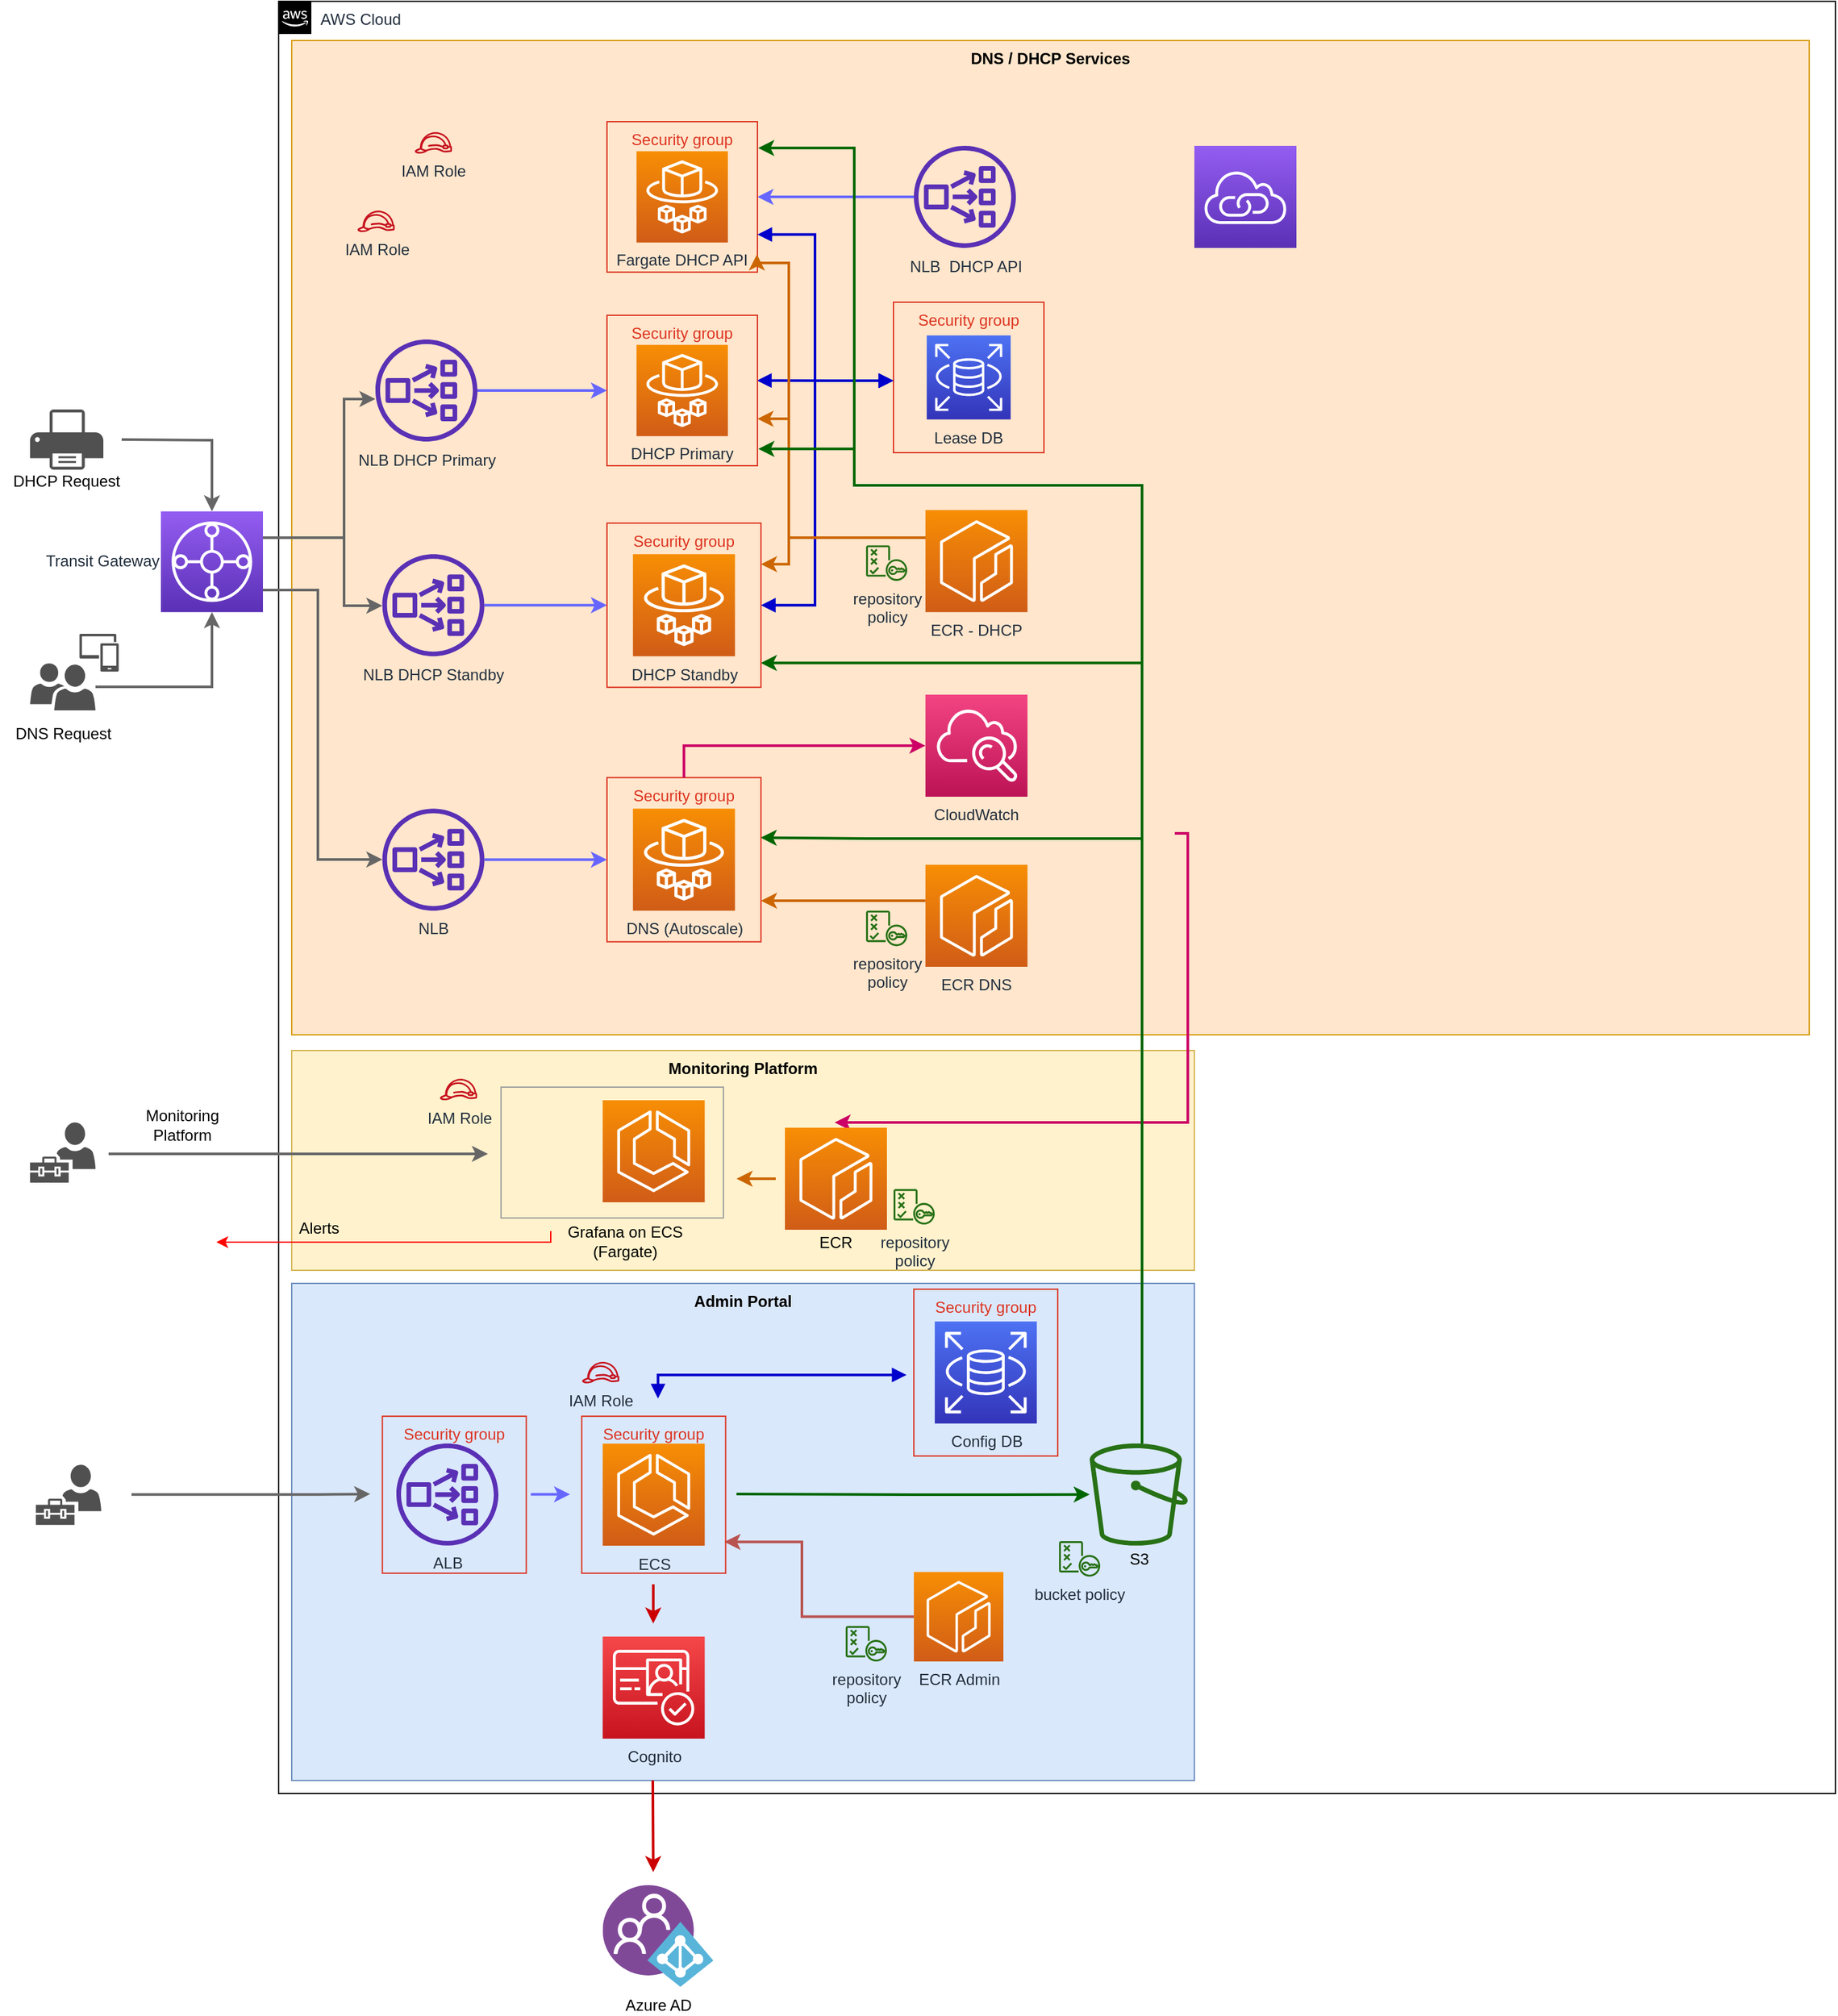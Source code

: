 <mxfile version="14.1.1" type="device"><diagram id="9MO6uvC0R2wSckzGNIwa" name="Page-1"><mxGraphModel dx="3014" dy="1606" grid="1" gridSize="10" guides="1" tooltips="1" connect="1" arrows="1" fold="1" page="0" pageScale="1" pageWidth="827" pageHeight="1169" math="0" shadow="0"><root><mxCell id="0"/><mxCell id="1" parent="0"/><mxCell id="NAixXiFrhquAeeg1MCdx-25" value="Security group" style="fillColor=none;strokeColor=#DD3522;verticalAlign=top;fontStyle=0;fontColor=#DD3522;" parent="1" vertex="1"><mxGeometry x="158.43" y="598.18" width="110" height="120" as="geometry"/></mxCell><mxCell id="9-9kvyiUO59uA4K4BosA-84" value="AWS Cloud" style="points=[[0,0],[0.25,0],[0.5,0],[0.75,0],[1,0],[1,0.25],[1,0.5],[1,0.75],[1,1],[0.75,1],[0.5,1],[0.25,1],[0,1],[0,0.75],[0,0.5],[0,0.25]];outlineConnect=0;gradientColor=none;html=1;whiteSpace=wrap;fontSize=12;fontStyle=0;shape=mxgraph.aws4.group;grIcon=mxgraph.aws4.group_aws_cloud_alt;strokeColor=#000000;fillColor=none;verticalAlign=top;align=left;spacingLeft=30;fontColor=#232F3E;dashed=0;" parent="1" vertex="1"><mxGeometry x="-320" y="-390" width="1190" height="1370" as="geometry"/></mxCell><mxCell id="9-9kvyiUO59uA4K4BosA-189" value="Admin Portal" style="fillColor=#dae8fc;strokeColor=#6c8ebf;dashed=0;verticalAlign=top;fontStyle=1;" parent="1" vertex="1"><mxGeometry x="-310" y="590" width="690" height="380" as="geometry"/></mxCell><mxCell id="9-9kvyiUO59uA4K4BosA-188" value="Monitoring Platform" style="fillColor=#fff2cc;strokeColor=#d6b656;dashed=0;verticalAlign=top;fontStyle=1;" parent="1" vertex="1"><mxGeometry x="-310" y="412" width="690" height="168" as="geometry"/></mxCell><mxCell id="9-9kvyiUO59uA4K4BosA-187" value="DNS / DHCP Services" style="fillColor=#ffe6cc;strokeColor=#d79b00;dashed=0;verticalAlign=top;fontStyle=1;" parent="1" vertex="1"><mxGeometry x="-310" y="-360" width="1160" height="760" as="geometry"/></mxCell><mxCell id="9-9kvyiUO59uA4K4BosA-138" style="edgeStyle=orthogonalEdgeStyle;rounded=0;orthogonalLoop=1;jettySize=auto;html=1;strokeColor=#666666;strokeWidth=2;" parent="1" source="AiLHbRzSf-J2AkT8xo80-5" target="NAixXiFrhquAeeg1MCdx-24" edge="1"><mxGeometry relative="1" as="geometry"><mxPoint x="-370" y="134" as="targetPoint"/></mxGeometry></mxCell><mxCell id="AiLHbRzSf-J2AkT8xo80-5" value="" style="pointerEvents=1;shadow=0;dashed=0;html=1;strokeColor=none;labelPosition=center;verticalLabelPosition=bottom;verticalAlign=top;align=center;fillColor=#505050;shape=mxgraph.mscae.intune.user_group" parent="1" vertex="1"><mxGeometry x="-510" y="116" width="50" height="36" as="geometry"/></mxCell><mxCell id="AiLHbRzSf-J2AkT8xo80-6" value="" style="pointerEvents=1;shadow=0;dashed=0;html=1;strokeColor=none;labelPosition=center;verticalLabelPosition=bottom;verticalAlign=top;align=center;fillColor=#505050;shape=mxgraph.mscae.intune.user_management" parent="1" vertex="1"><mxGeometry x="-505.59" y="728.57" width="50" height="46" as="geometry"/></mxCell><mxCell id="AiLHbRzSf-J2AkT8xo80-9" value="Grafana on ECS (Fargate)" style="text;html=1;strokeColor=none;fillColor=none;align=center;verticalAlign=middle;whiteSpace=wrap;rounded=0;" parent="1" vertex="1"><mxGeometry x="-110" y="549" width="110" height="18" as="geometry"/></mxCell><mxCell id="AiLHbRzSf-J2AkT8xo80-28" value="" style="pointerEvents=1;shadow=0;dashed=0;html=1;strokeColor=none;labelPosition=center;verticalLabelPosition=bottom;verticalAlign=top;align=center;fillColor=#505050;shape=mxgraph.mscae.intune.device_group" parent="1" vertex="1"><mxGeometry x="-472.25" y="93.5" width="30" height="28.88" as="geometry"/></mxCell><mxCell id="AiLHbRzSf-J2AkT8xo80-29" value="DNS Request" style="text;html=1;strokeColor=none;fillColor=none;align=center;verticalAlign=middle;whiteSpace=wrap;rounded=0;" parent="1" vertex="1"><mxGeometry x="-523.25" y="160" width="76.5" height="19" as="geometry"/></mxCell><mxCell id="AiLHbRzSf-J2AkT8xo80-38" value="S3" style="text;html=1;strokeColor=none;fillColor=none;align=center;verticalAlign=middle;whiteSpace=wrap;rounded=0;" parent="1" vertex="1"><mxGeometry x="317.5" y="790.57" width="40" height="20" as="geometry"/></mxCell><mxCell id="9-9kvyiUO59uA4K4BosA-87" style="edgeStyle=orthogonalEdgeStyle;rounded=0;orthogonalLoop=1;jettySize=auto;html=1;entryX=1;entryY=0.5;entryDx=0;entryDy=0;strokeColor=#FF0000;" parent="1" edge="1"><mxGeometry relative="1" as="geometry"><mxPoint x="-112" y="550" as="sourcePoint"/><mxPoint x="-367.59" y="558.5" as="targetPoint"/><Array as="points"><mxPoint x="-112" y="559"/></Array></mxGeometry></mxCell><mxCell id="Zwe5Y7tv6AMG9vgAHVcf-47" value="DHCP Request" style="text;html=1;strokeColor=none;fillColor=none;align=center;verticalAlign=middle;whiteSpace=wrap;rounded=0;" parent="1" vertex="1"><mxGeometry x="-532.12" y="-50" width="100.25" height="53.5" as="geometry"/></mxCell><mxCell id="Zwe5Y7tv6AMG9vgAHVcf-50" value="" style="pointerEvents=1;shadow=0;dashed=0;html=1;strokeColor=none;fillColor=#505050;labelPosition=center;verticalLabelPosition=bottom;verticalAlign=top;outlineConnect=0;align=center;shape=mxgraph.office.devices.printer;" parent="1" vertex="1"><mxGeometry x="-510" y="-78" width="56" height="46" as="geometry"/></mxCell><mxCell id="9-9kvyiUO59uA4K4BosA-1" style="edgeStyle=orthogonalEdgeStyle;rounded=0;orthogonalLoop=1;jettySize=auto;html=1;strokeColor=#666666;strokeWidth=2;" parent="1" target="NAixXiFrhquAeeg1MCdx-24" edge="1"><mxGeometry relative="1" as="geometry"><mxPoint x="-370" y="-55" as="targetPoint"/><mxPoint x="-440" y="-55" as="sourcePoint"/></mxGeometry></mxCell><mxCell id="9-9kvyiUO59uA4K4BosA-205" style="edgeStyle=orthogonalEdgeStyle;rounded=0;orthogonalLoop=1;jettySize=auto;html=1;strokeColor=#666666;strokeWidth=2;" parent="1" edge="1"><mxGeometry relative="1" as="geometry"><mxPoint x="-450" y="491" as="sourcePoint"/><mxPoint x="-160" y="491" as="targetPoint"/></mxGeometry></mxCell><mxCell id="9-9kvyiUO59uA4K4BosA-31" value="" style="pointerEvents=1;shadow=0;dashed=0;html=1;strokeColor=none;labelPosition=center;verticalLabelPosition=bottom;verticalAlign=top;align=center;fillColor=#505050;shape=mxgraph.mscae.intune.user_management" parent="1" vertex="1"><mxGeometry x="-510" y="467" width="50" height="46" as="geometry"/></mxCell><mxCell id="9-9kvyiUO59uA4K4BosA-35" value="Monitoring Platform" style="text;html=1;strokeColor=none;fillColor=none;align=center;verticalAlign=middle;whiteSpace=wrap;rounded=0;" parent="1" vertex="1"><mxGeometry x="-431.87" y="459" width="77" height="20" as="geometry"/></mxCell><mxCell id="9-9kvyiUO59uA4K4BosA-70" value="" style="shape=image;html=1;verticalAlign=top;verticalLabelPosition=bottom;labelBackgroundColor=#ffffff;imageAspect=0;aspect=fixed;image=https://cdn3.iconfinder.com/data/icons/social-network-30/512/social-08-128.png" parent="1" vertex="1"><mxGeometry x="-424" y="537" width="48" height="48" as="geometry"/></mxCell><mxCell id="9-9kvyiUO59uA4K4BosA-74" value="Alerts" style="text;html=1;strokeColor=none;fillColor=none;align=center;verticalAlign=middle;whiteSpace=wrap;rounded=0;" parent="1" vertex="1"><mxGeometry x="-309.18" y="537.5" width="40" height="20" as="geometry"/></mxCell><mxCell id="ob2yoat7zag57HKbLGKw-5" style="edgeStyle=orthogonalEdgeStyle;rounded=0;orthogonalLoop=1;jettySize=auto;html=1;fillColor=#e1d5e7;strokeColor=#6666FF;strokeWidth=2;" edge="1" parent="1" source="9-9kvyiUO59uA4K4BosA-105" target="NAixXiFrhquAeeg1MCdx-5"><mxGeometry relative="1" as="geometry"/></mxCell><mxCell id="9-9kvyiUO59uA4K4BosA-105" value="&lt;span style=&quot;font-weight: normal&quot;&gt;NLB DHCP Standby&lt;/span&gt;" style="outlineConnect=0;fontColor=#232F3E;gradientColor=none;fillColor=#5A30B5;strokeColor=none;dashed=0;verticalLabelPosition=bottom;verticalAlign=top;align=center;html=1;fontSize=12;fontStyle=1;aspect=fixed;pointerEvents=1;shape=mxgraph.aws4.network_load_balancer;" parent="1" vertex="1"><mxGeometry x="-240.71" y="32.61" width="78" height="78" as="geometry"/></mxCell><mxCell id="ob2yoat7zag57HKbLGKw-6" style="edgeStyle=orthogonalEdgeStyle;rounded=0;orthogonalLoop=1;jettySize=auto;html=1;strokeColor=#6666FF;strokeWidth=2;entryX=0;entryY=0.5;entryDx=0;entryDy=0;" edge="1" parent="1" source="9-9kvyiUO59uA4K4BosA-106" target="ob2yoat7zag57HKbLGKw-54"><mxGeometry relative="1" as="geometry"><mxPoint x="-85.01" y="326.083" as="targetPoint"/><Array as="points"/></mxGeometry></mxCell><mxCell id="9-9kvyiUO59uA4K4BosA-106" value="NLB" style="outlineConnect=0;fontColor=#232F3E;gradientColor=none;fillColor=#5A30B5;strokeColor=none;dashed=0;verticalLabelPosition=bottom;verticalAlign=top;align=center;html=1;fontSize=12;fontStyle=0;aspect=fixed;pointerEvents=1;shape=mxgraph.aws4.network_load_balancer;" parent="1" vertex="1"><mxGeometry x="-240.71" y="227.12" width="78" height="78" as="geometry"/></mxCell><mxCell id="9-9kvyiUO59uA4K4BosA-127" style="edgeStyle=orthogonalEdgeStyle;rounded=0;orthogonalLoop=1;jettySize=auto;html=1;strokeColor=#CC6600;strokeWidth=2;entryX=1;entryY=0.75;entryDx=0;entryDy=0;" parent="1" edge="1" target="ob2yoat7zag57HKbLGKw-54" source="9-9kvyiUO59uA4K4BosA-113"><mxGeometry relative="1" as="geometry"><mxPoint x="50" y="239" as="sourcePoint"/><mxPoint x="-33" y="270" as="targetPoint"/><Array as="points"><mxPoint x="110" y="297"/></Array></mxGeometry></mxCell><mxCell id="9-9kvyiUO59uA4K4BosA-113" value="ECR DNS" style="outlineConnect=0;fontColor=#232F3E;gradientColor=#F78E04;gradientDirection=north;fillColor=#D05C17;strokeColor=#ffffff;dashed=0;verticalLabelPosition=bottom;verticalAlign=top;align=center;html=1;fontSize=12;fontStyle=0;aspect=fixed;shape=mxgraph.aws4.resourceIcon;resIcon=mxgraph.aws4.ecr;" parent="1" vertex="1"><mxGeometry x="174.43" y="270" width="78" height="78" as="geometry"/></mxCell><mxCell id="9-9kvyiUO59uA4K4BosA-192" style="edgeStyle=orthogonalEdgeStyle;rounded=0;orthogonalLoop=1;jettySize=auto;html=1;strokeColor=#CC0066;strokeWidth=2;" parent="1" edge="1"><mxGeometry relative="1" as="geometry"><mxPoint x="365" y="246" as="sourcePoint"/><mxPoint x="105" y="467" as="targetPoint"/><Array as="points"><mxPoint x="375" y="246"/><mxPoint x="375" y="467"/></Array></mxGeometry></mxCell><mxCell id="9-9kvyiUO59uA4K4BosA-122" value="CloudWatch" style="outlineConnect=0;fontColor=#232F3E;gradientColor=#F34482;gradientDirection=north;fillColor=#BC1356;strokeColor=#ffffff;dashed=0;verticalLabelPosition=bottom;verticalAlign=top;align=center;html=1;fontSize=12;fontStyle=0;aspect=fixed;shape=mxgraph.aws4.resourceIcon;resIcon=mxgraph.aws4.cloudwatch;" parent="1" vertex="1"><mxGeometry x="174.43" y="140" width="78" height="78" as="geometry"/></mxCell><mxCell id="9-9kvyiUO59uA4K4BosA-176" style="edgeStyle=orthogonalEdgeStyle;rounded=0;orthogonalLoop=1;jettySize=auto;html=1;strokeColor=#006600;strokeWidth=2;entryX=0.998;entryY=0.366;entryDx=0;entryDy=0;entryPerimeter=0;" parent="1" edge="1" target="ob2yoat7zag57HKbLGKw-54" source="9-9kvyiUO59uA4K4BosA-141"><mxGeometry relative="1" as="geometry"><mxPoint x="340" y="690" as="sourcePoint"/><mxPoint x="30" y="350" as="targetPoint"/><Array as="points"><mxPoint x="340" y="250"/><mxPoint x="130" y="250"/><mxPoint x="49" y="249"/></Array></mxGeometry></mxCell><mxCell id="9-9kvyiUO59uA4K4BosA-178" style="edgeStyle=orthogonalEdgeStyle;rounded=0;orthogonalLoop=1;jettySize=auto;html=1;strokeColor=#006600;strokeWidth=2;entryX=0.999;entryY=0.852;entryDx=0;entryDy=0;entryPerimeter=0;" parent="1" edge="1" target="NAixXiFrhquAeeg1MCdx-5" source="9-9kvyiUO59uA4K4BosA-141"><mxGeometry relative="1" as="geometry"><mxPoint x="330" y="710" as="sourcePoint"/><mxPoint x="30" y="120" as="targetPoint"/><Array as="points"><mxPoint x="340" y="116"/></Array></mxGeometry></mxCell><mxCell id="9-9kvyiUO59uA4K4BosA-141" value="" style="outlineConnect=0;fontColor=#232F3E;gradientColor=none;fillColor=#277116;strokeColor=none;dashed=0;verticalLabelPosition=bottom;verticalAlign=top;align=center;html=1;fontSize=12;fontStyle=0;aspect=fixed;pointerEvents=1;shape=mxgraph.aws4.bucket;" parent="1" vertex="1"><mxGeometry x="300" y="712.43" width="75" height="78" as="geometry"/></mxCell><mxCell id="9-9kvyiUO59uA4K4BosA-149" value="Config DB" style="outlineConnect=0;fontColor=#232F3E;gradientColor=#4D72F3;gradientDirection=north;fillColor=#3334B9;strokeColor=#ffffff;dashed=0;verticalLabelPosition=bottom;verticalAlign=top;align=center;html=1;fontSize=12;fontStyle=0;aspect=fixed;shape=mxgraph.aws4.resourceIcon;resIcon=mxgraph.aws4.rds;" parent="1" vertex="1"><mxGeometry x="181.57" y="619.18" width="78" height="78" as="geometry"/></mxCell><mxCell id="Zwe5Y7tv6AMG9vgAHVcf-19" value="Azure AD" style="aspect=fixed;html=1;points=[];align=center;image;fontSize=12;image=img/lib/mscae/Azure_AD_B2C.svg;" parent="1" vertex="1"><mxGeometry x="-72.3" y="1050" width="84.58" height="77.81" as="geometry"/></mxCell><mxCell id="9-9kvyiUO59uA4K4BosA-220" style="edgeStyle=orthogonalEdgeStyle;rounded=0;orthogonalLoop=1;jettySize=auto;html=1;strokeColor=#006600;strokeWidth=2;" parent="1" target="9-9kvyiUO59uA4K4BosA-141" edge="1"><mxGeometry relative="1" as="geometry"><mxPoint x="30" y="751" as="sourcePoint"/></mxGeometry></mxCell><mxCell id="9-9kvyiUO59uA4K4BosA-200" value="" style="outlineConnect=0;fontColor=#232F3E;gradientColor=#F78E04;gradientDirection=north;fillColor=#D05C17;strokeColor=#ffffff;dashed=0;verticalLabelPosition=bottom;verticalAlign=top;align=center;html=1;fontSize=12;fontStyle=0;aspect=fixed;shape=mxgraph.aws4.resourceIcon;resIcon=mxgraph.aws4.ecs;" parent="1" vertex="1"><mxGeometry x="-72.3" y="450" width="78" height="78" as="geometry"/></mxCell><mxCell id="9-9kvyiUO59uA4K4BosA-202" style="edgeStyle=orthogonalEdgeStyle;rounded=0;orthogonalLoop=1;jettySize=auto;html=1;strokeColor=#CC6600;strokeWidth=2;" parent="1" edge="1"><mxGeometry relative="1" as="geometry"><mxPoint x="60" y="510" as="sourcePoint"/><mxPoint x="30" y="510" as="targetPoint"/></mxGeometry></mxCell><mxCell id="9-9kvyiUO59uA4K4BosA-201" value="" style="outlineConnect=0;fontColor=#232F3E;gradientColor=#F78E04;gradientDirection=north;fillColor=#D05C17;strokeColor=#ffffff;dashed=0;verticalLabelPosition=bottom;verticalAlign=top;align=center;html=1;fontSize=12;fontStyle=0;aspect=fixed;shape=mxgraph.aws4.resourceIcon;resIcon=mxgraph.aws4.ecr;" parent="1" vertex="1"><mxGeometry x="67" y="471" width="78" height="78" as="geometry"/></mxCell><mxCell id="9-9kvyiUO59uA4K4BosA-203" value="ECR" style="text;html=1;strokeColor=none;fillColor=none;align=center;verticalAlign=middle;whiteSpace=wrap;rounded=0;" parent="1" vertex="1"><mxGeometry x="86" y="549" width="40" height="20" as="geometry"/></mxCell><mxCell id="Zwe5Y7tv6AMG9vgAHVcf-15" value="" style="shape=image;html=1;verticalAlign=top;verticalLabelPosition=bottom;labelBackgroundColor=#ffffff;imageAspect=0;aspect=fixed;image=https://cdn4.iconfinder.com/data/icons/logos-brands-5/24/grafana-128.png" parent="1" vertex="1"><mxGeometry x="-146.23" y="457" width="68" height="68" as="geometry"/></mxCell><mxCell id="9-9kvyiUO59uA4K4BosA-206" value="" style="rounded=0;whiteSpace=wrap;html=1;strokeColor=#A1A1A1;fillColor=none;" parent="1" vertex="1"><mxGeometry x="-150" y="440" width="170" height="100" as="geometry"/></mxCell><mxCell id="9-9kvyiUO59uA4K4BosA-210" value="Cognito&lt;br&gt;" style="outlineConnect=0;fontColor=#232F3E;gradientColor=#F54749;gradientDirection=north;fillColor=#C7131F;strokeColor=#ffffff;dashed=0;verticalLabelPosition=bottom;verticalAlign=top;align=center;html=1;fontSize=12;fontStyle=0;aspect=fixed;shape=mxgraph.aws4.resourceIcon;resIcon=mxgraph.aws4.cognito;" parent="1" vertex="1"><mxGeometry x="-72.3" y="860" width="78" height="78" as="geometry"/></mxCell><mxCell id="9-9kvyiUO59uA4K4BosA-231" value="" style="edgeStyle=orthogonalEdgeStyle;html=1;endArrow=block;elbow=vertical;startArrow=block;startFill=1;endFill=1;strokeColor=#0000CC;rounded=0;strokeWidth=2;" parent="1" edge="1"><mxGeometry width="100" relative="1" as="geometry"><mxPoint x="-30" y="678" as="sourcePoint"/><mxPoint x="160" y="660" as="targetPoint"/><Array as="points"><mxPoint x="-30" y="660"/></Array></mxGeometry></mxCell><mxCell id="iMxpz6M9b-CzHR5uXrkI-2" value="" style="edgeStyle=orthogonalEdgeStyle;html=1;endArrow=block;elbow=vertical;startArrow=block;startFill=1;endFill=1;strokeColor=#0000CC;rounded=0;strokeWidth=2;exitX=0.997;exitY=0.434;exitDx=0;exitDy=0;entryX=-0.003;entryY=0.522;entryDx=0;entryDy=0;entryPerimeter=0;exitPerimeter=0;" parent="1" edge="1" target="NAixXiFrhquAeeg1MCdx-3" source="ob2yoat7zag57HKbLGKw-25"><mxGeometry width="100" relative="1" as="geometry"><mxPoint x="-30" y="80" as="sourcePoint"/><mxPoint x="40" y="-10" as="targetPoint"/><Array as="points"><mxPoint x="60" y="-100"/></Array></mxGeometry></mxCell><mxCell id="b-nBgKYfW51M7RJ4Bktz-7" style="edgeStyle=orthogonalEdgeStyle;rounded=0;orthogonalLoop=1;jettySize=auto;html=1;strokeColor=#666666;strokeWidth=2;" parent="1" edge="1"><mxGeometry relative="1" as="geometry"><mxPoint x="-250" y="751" as="targetPoint"/><mxPoint x="-432.5" y="751.4" as="sourcePoint"/><Array as="points"><mxPoint x="-290" y="751"/><mxPoint x="-290" y="751"/></Array></mxGeometry></mxCell><mxCell id="b-nBgKYfW51M7RJ4Bktz-8" style="edgeStyle=orthogonalEdgeStyle;rounded=0;orthogonalLoop=1;jettySize=auto;html=1;strokeColor=#6666FF;strokeWidth=2;" parent="1" edge="1"><mxGeometry relative="1" as="geometry"><mxPoint x="-127.23" y="751.24" as="sourcePoint"/><mxPoint x="-97.23" y="751.24" as="targetPoint"/></mxGeometry></mxCell><mxCell id="b-nBgKYfW51M7RJ4Bktz-9" value="ALB" style="outlineConnect=0;fontColor=#232F3E;gradientColor=none;fillColor=#5A30B5;strokeColor=none;dashed=0;verticalLabelPosition=bottom;verticalAlign=top;align=center;html=1;fontSize=12;fontStyle=0;aspect=fixed;pointerEvents=1;shape=mxgraph.aws4.network_load_balancer;" parent="1" vertex="1"><mxGeometry x="-230" y="712.43" width="78" height="78" as="geometry"/></mxCell><mxCell id="b-nBgKYfW51M7RJ4Bktz-10" value="ECS" style="outlineConnect=0;fontColor=#232F3E;gradientColor=#F78E04;gradientDirection=north;fillColor=#D05C17;strokeColor=#ffffff;dashed=0;verticalLabelPosition=bottom;verticalAlign=top;align=center;html=1;fontSize=12;fontStyle=0;aspect=fixed;shape=mxgraph.aws4.resourceIcon;resIcon=mxgraph.aws4.ecs;" parent="1" vertex="1"><mxGeometry x="-72.3" y="712.5" width="78" height="78" as="geometry"/></mxCell><mxCell id="ojEpdzs_7g75hfdYQlUM-5" style="edgeStyle=orthogonalEdgeStyle;rounded=0;orthogonalLoop=1;jettySize=auto;html=1;strokeColor=#b85450;fillColor=#f8cecc;strokeWidth=2;entryX=0.992;entryY=0.8;entryDx=0;entryDy=0;entryPerimeter=0;" parent="1" source="ojEpdzs_7g75hfdYQlUM-1" edge="1" target="NAixXiFrhquAeeg1MCdx-8"><mxGeometry relative="1" as="geometry"><Array as="points"><mxPoint x="80" y="845"/><mxPoint x="80" y="788"/></Array><mxPoint x="30" y="770" as="targetPoint"/></mxGeometry></mxCell><mxCell id="ojEpdzs_7g75hfdYQlUM-1" value="ECR Admin" style="outlineConnect=0;fontColor=#232F3E;gradientColor=#F78E04;gradientDirection=north;fillColor=#D05C17;strokeColor=#ffffff;dashed=0;verticalLabelPosition=bottom;verticalAlign=top;align=center;html=1;fontSize=12;fontStyle=0;aspect=fixed;shape=mxgraph.aws4.resourceIcon;resIcon=mxgraph.aws4.ecr;" parent="1" vertex="1"><mxGeometry x="165.57" y="810.57" width="68.43" height="68.43" as="geometry"/></mxCell><mxCell id="NAixXiFrhquAeeg1MCdx-1" style="edgeStyle=orthogonalEdgeStyle;rounded=0;orthogonalLoop=1;jettySize=auto;html=1;strokeColor=#CC0000;strokeWidth=2;" parent="1" edge="1"><mxGeometry relative="1" as="geometry"><mxPoint x="-33.63" y="1040" as="targetPoint"/><mxPoint x="-34" y="970" as="sourcePoint"/><Array as="points"><mxPoint x="-33.3" y="970"/><mxPoint x="-33.3" y="970"/></Array></mxGeometry></mxCell><mxCell id="NAixXiFrhquAeeg1MCdx-2" value="IAM Role" style="outlineConnect=0;fontColor=#232F3E;gradientColor=none;fillColor=#C7131F;strokeColor=none;dashed=0;verticalLabelPosition=bottom;verticalAlign=top;align=center;html=1;fontSize=12;fontStyle=0;aspect=fixed;pointerEvents=1;shape=mxgraph.aws4.role;" parent="1" vertex="1"><mxGeometry x="-216.21" y="-290" width="29" height="16.36" as="geometry"/></mxCell><mxCell id="NAixXiFrhquAeeg1MCdx-8" value="Security group" style="fillColor=none;strokeColor=#DD3522;verticalAlign=top;fontStyle=0;fontColor=#DD3522;" parent="1" vertex="1"><mxGeometry x="-88.3" y="691.57" width="110" height="120" as="geometry"/></mxCell><mxCell id="NAixXiFrhquAeeg1MCdx-9" value="Security group" style="fillColor=none;strokeColor=#DD3522;verticalAlign=top;fontStyle=0;fontColor=#DD3522;" parent="1" vertex="1"><mxGeometry x="-240.71" y="691.57" width="110" height="120" as="geometry"/></mxCell><mxCell id="NAixXiFrhquAeeg1MCdx-14" style="edgeStyle=orthogonalEdgeStyle;rounded=0;orthogonalLoop=1;jettySize=auto;html=1;strokeColor=#CC0000;strokeWidth=2;" parent="1" edge="1"><mxGeometry relative="1" as="geometry"><mxPoint x="-33.63" y="850" as="targetPoint"/><mxPoint x="-33.63" y="820" as="sourcePoint"/><Array as="points"><mxPoint x="-33.63" y="820"/><mxPoint x="-33.63" y="820"/></Array></mxGeometry></mxCell><mxCell id="NAixXiFrhquAeeg1MCdx-16" value="IAM Role" style="outlineConnect=0;fontColor=#232F3E;gradientColor=none;fillColor=#C7131F;strokeColor=none;dashed=0;verticalLabelPosition=bottom;verticalAlign=top;align=center;html=1;fontSize=12;fontStyle=0;aspect=fixed;pointerEvents=1;shape=mxgraph.aws4.role;" parent="1" vertex="1"><mxGeometry x="-260" y="-230" width="29" height="16.36" as="geometry"/></mxCell><mxCell id="NAixXiFrhquAeeg1MCdx-17" value="IAM Role" style="outlineConnect=0;fontColor=#232F3E;gradientColor=none;fillColor=#C7131F;strokeColor=none;dashed=0;verticalLabelPosition=bottom;verticalAlign=top;align=center;html=1;fontSize=12;fontStyle=0;aspect=fixed;pointerEvents=1;shape=mxgraph.aws4.role;" parent="1" vertex="1"><mxGeometry x="-88.3" y="650" width="29" height="16.36" as="geometry"/></mxCell><mxCell id="NAixXiFrhquAeeg1MCdx-18" value="IAM Role" style="outlineConnect=0;fontColor=#232F3E;gradientColor=none;fillColor=#C7131F;strokeColor=none;dashed=0;verticalLabelPosition=bottom;verticalAlign=top;align=center;html=1;fontSize=12;fontStyle=0;aspect=fixed;pointerEvents=1;shape=mxgraph.aws4.role;" parent="1" vertex="1"><mxGeometry x="-197" y="433.64" width="29" height="16.36" as="geometry"/></mxCell><mxCell id="NAixXiFrhquAeeg1MCdx-19" value="bucket policy&lt;br&gt;" style="outlineConnect=0;fontColor=#232F3E;gradientColor=none;fillColor=#277116;strokeColor=none;dashed=0;verticalLabelPosition=bottom;verticalAlign=top;align=center;html=1;fontSize=12;fontStyle=0;aspect=fixed;pointerEvents=1;shape=mxgraph.aws4.policy;" parent="1" vertex="1"><mxGeometry x="276.5" y="787.01" width="31.57" height="27.12" as="geometry"/></mxCell><mxCell id="NAixXiFrhquAeeg1MCdx-20" value="repository &lt;br&gt;policy&lt;br&gt;" style="outlineConnect=0;fontColor=#232F3E;gradientColor=none;fillColor=#277116;strokeColor=none;dashed=0;verticalLabelPosition=bottom;verticalAlign=top;align=center;html=1;fontSize=12;fontStyle=0;aspect=fixed;pointerEvents=1;shape=mxgraph.aws4.policy;" parent="1" vertex="1"><mxGeometry x="113.43" y="851.88" width="31.57" height="27.12" as="geometry"/></mxCell><mxCell id="NAixXiFrhquAeeg1MCdx-21" value="repository &lt;br&gt;policy&lt;br&gt;" style="outlineConnect=0;fontColor=#232F3E;gradientColor=none;fillColor=#277116;strokeColor=none;dashed=0;verticalLabelPosition=bottom;verticalAlign=top;align=center;html=1;fontSize=12;fontStyle=0;aspect=fixed;pointerEvents=1;shape=mxgraph.aws4.policy;" parent="1" vertex="1"><mxGeometry x="129" y="305.12" width="31.57" height="27.12" as="geometry"/></mxCell><mxCell id="NAixXiFrhquAeeg1MCdx-22" value="repository &lt;br&gt;policy&lt;br&gt;" style="outlineConnect=0;fontColor=#232F3E;gradientColor=none;fillColor=#277116;strokeColor=none;dashed=0;verticalLabelPosition=bottom;verticalAlign=top;align=center;html=1;fontSize=12;fontStyle=0;aspect=fixed;pointerEvents=1;shape=mxgraph.aws4.policy;" parent="1" vertex="1"><mxGeometry x="150" y="517.88" width="31.57" height="27.12" as="geometry"/></mxCell><mxCell id="ob2yoat7zag57HKbLGKw-3" style="edgeStyle=orthogonalEdgeStyle;rounded=0;orthogonalLoop=1;jettySize=auto;html=1;strokeWidth=2;strokeColor=#666666;" edge="1" parent="1" source="NAixXiFrhquAeeg1MCdx-24" target="9-9kvyiUO59uA4K4BosA-105"><mxGeometry relative="1" as="geometry"><Array as="points"><mxPoint x="-270" y="20"/><mxPoint x="-270" y="72"/></Array></mxGeometry></mxCell><mxCell id="ob2yoat7zag57HKbLGKw-8" style="edgeStyle=orthogonalEdgeStyle;rounded=0;orthogonalLoop=1;jettySize=auto;html=1;strokeColor=#666666;strokeWidth=2;" edge="1" parent="1" source="NAixXiFrhquAeeg1MCdx-24" target="9-9kvyiUO59uA4K4BosA-106"><mxGeometry relative="1" as="geometry"><Array as="points"><mxPoint x="-290" y="60"/><mxPoint x="-290" y="266"/></Array></mxGeometry></mxCell><mxCell id="NAixXiFrhquAeeg1MCdx-24" value="Transit Gateway" style="outlineConnect=0;fontColor=#232F3E;gradientColor=#945DF2;gradientDirection=north;fillColor=#5A30B5;strokeColor=#ffffff;dashed=0;verticalLabelPosition=middle;verticalAlign=middle;align=right;html=1;fontSize=12;fontStyle=0;aspect=fixed;shape=mxgraph.aws4.resourceIcon;resIcon=mxgraph.aws4.transit_gateway;labelPosition=left;" parent="1" vertex="1"><mxGeometry x="-410" y="-0.12" width="78" height="77" as="geometry"/></mxCell><mxCell id="NAixXiFrhquAeeg1MCdx-26" value="Security group" style="fillColor=none;strokeColor=#DD3522;verticalAlign=top;fontStyle=0;fontColor=#DD3522;" parent="1" vertex="1"><mxGeometry x="165.57" y="594.43" width="110" height="127.5" as="geometry"/></mxCell><mxCell id="ob2yoat7zag57HKbLGKw-10" value="ECR - DHCP" style="outlineConnect=0;fontColor=#232F3E;gradientColor=#F78E04;gradientDirection=north;fillColor=#D05C17;strokeColor=#ffffff;dashed=0;verticalLabelPosition=bottom;verticalAlign=top;align=center;html=1;fontSize=12;fontStyle=0;aspect=fixed;shape=mxgraph.aws4.resourceIcon;resIcon=mxgraph.aws4.ecr;" vertex="1" parent="1"><mxGeometry x="174.43" y="-1.12" width="78" height="78" as="geometry"/></mxCell><mxCell id="ob2yoat7zag57HKbLGKw-17" value="&lt;span style=&quot;font-weight: normal&quot;&gt;NLB DHCP Primary&lt;/span&gt;" style="outlineConnect=0;fontColor=#232F3E;gradientColor=none;fillColor=#5A30B5;strokeColor=none;dashed=0;verticalLabelPosition=bottom;verticalAlign=top;align=center;html=1;fontSize=12;fontStyle=1;aspect=fixed;pointerEvents=1;shape=mxgraph.aws4.network_load_balancer;" vertex="1" parent="1"><mxGeometry x="-246" y="-131.5" width="78" height="78" as="geometry"/></mxCell><mxCell id="ob2yoat7zag57HKbLGKw-39" style="edgeStyle=orthogonalEdgeStyle;rounded=0;orthogonalLoop=1;jettySize=auto;html=1;entryX=1;entryY=0.5;entryDx=0;entryDy=0;strokeWidth=2;strokeColor=#6666FF;" edge="1" parent="1" source="ob2yoat7zag57HKbLGKw-18" target="ob2yoat7zag57HKbLGKw-28"><mxGeometry relative="1" as="geometry"/></mxCell><mxCell id="ob2yoat7zag57HKbLGKw-18" value="&lt;span style=&quot;font-weight: normal&quot;&gt;NLB&amp;nbsp; DHCP API&lt;/span&gt;" style="outlineConnect=0;fontColor=#232F3E;gradientColor=none;fillColor=#5A30B5;strokeColor=none;dashed=0;verticalLabelPosition=bottom;verticalAlign=top;align=center;html=1;fontSize=12;fontStyle=1;aspect=fixed;pointerEvents=1;shape=mxgraph.aws4.network_load_balancer;" vertex="1" parent="1"><mxGeometry x="165.57" y="-279.5" width="78" height="78" as="geometry"/></mxCell><mxCell id="ob2yoat7zag57HKbLGKw-22" value="" style="group" vertex="1" connectable="0" parent="1"><mxGeometry x="213.64" y="-162.75" width="115" height="115" as="geometry"/></mxCell><mxCell id="ob2yoat7zag57HKbLGKw-35" value="" style="group" vertex="1" connectable="0" parent="ob2yoat7zag57HKbLGKw-22"><mxGeometry x="-63.64" y="2.75" width="115" height="115" as="geometry"/></mxCell><mxCell id="NAixXiFrhquAeeg1MCdx-3" value="Security group" style="fillColor=none;strokeColor=#DD3522;verticalAlign=top;fontStyle=0;fontColor=#DD3522;" parent="ob2yoat7zag57HKbLGKw-35" vertex="1"><mxGeometry width="115" height="115" as="geometry"/></mxCell><mxCell id="iMxpz6M9b-CzHR5uXrkI-1" value="Lease DB" style="outlineConnect=0;fontColor=#232F3E;gradientColor=#4D72F3;gradientDirection=north;fillColor=#3334B9;strokeColor=#ffffff;dashed=0;verticalLabelPosition=bottom;verticalAlign=top;align=center;html=1;fontSize=12;fontStyle=0;aspect=fixed;shape=mxgraph.aws4.resourceIcon;resIcon=mxgraph.aws4.rds;" parent="ob2yoat7zag57HKbLGKw-35" vertex="1"><mxGeometry x="25.413" y="25.413" width="64.166" height="64.166" as="geometry"/></mxCell><mxCell id="ob2yoat7zag57HKbLGKw-23" value="" style="group" vertex="1" connectable="0" parent="1"><mxGeometry x="-69.01" y="8.86" width="117.7" height="125.5" as="geometry"/></mxCell><mxCell id="NAixXiFrhquAeeg1MCdx-5" value="Security group" style="fillColor=none;strokeColor=#DD3522;verticalAlign=top;fontStyle=0;fontColor=#DD3522;" parent="ob2yoat7zag57HKbLGKw-23" vertex="1"><mxGeometry width="117.7" height="125.5" as="geometry"/></mxCell><mxCell id="ob2yoat7zag57HKbLGKw-1" value="DHCP Standby" style="outlineConnect=0;fontColor=#232F3E;gradientColor=#F78E04;gradientDirection=north;fillColor=#D05C17;strokeColor=#ffffff;dashed=0;verticalLabelPosition=bottom;verticalAlign=top;align=center;html=1;fontSize=12;fontStyle=0;aspect=fixed;shape=mxgraph.aws4.resourceIcon;resIcon=mxgraph.aws4.fargate;" vertex="1" parent="ob2yoat7zag57HKbLGKw-23"><mxGeometry x="19.85" y="23.75" width="78" height="78" as="geometry"/></mxCell><mxCell id="ob2yoat7zag57HKbLGKw-24" value="" style="group" vertex="1" connectable="0" parent="1"><mxGeometry x="-69.01" y="-150" width="115" height="115" as="geometry"/></mxCell><mxCell id="ob2yoat7zag57HKbLGKw-25" value="Security group" style="fillColor=none;strokeColor=#DD3522;verticalAlign=top;fontStyle=0;fontColor=#DD3522;" vertex="1" parent="ob2yoat7zag57HKbLGKw-24"><mxGeometry width="115" height="115" as="geometry"/></mxCell><mxCell id="ob2yoat7zag57HKbLGKw-26" value="DHCP Primary" style="outlineConnect=0;fontColor=#232F3E;gradientColor=#F78E04;gradientDirection=north;fillColor=#D05C17;strokeColor=#ffffff;dashed=0;verticalLabelPosition=bottom;verticalAlign=top;align=center;html=1;fontSize=12;fontStyle=0;aspect=fixed;shape=mxgraph.aws4.resourceIcon;resIcon=mxgraph.aws4.fargate;" vertex="1" parent="ob2yoat7zag57HKbLGKw-24"><mxGeometry x="22.585" y="22.583" width="69.835" height="69.835" as="geometry"/></mxCell><mxCell id="ob2yoat7zag57HKbLGKw-27" value="" style="group" vertex="1" connectable="0" parent="1"><mxGeometry x="-69.01" y="-303.75" width="115" height="115" as="geometry"/></mxCell><mxCell id="ob2yoat7zag57HKbLGKw-36" value="" style="group" vertex="1" connectable="0" parent="ob2yoat7zag57HKbLGKw-27"><mxGeometry y="5.75" width="115" height="115" as="geometry"/></mxCell><mxCell id="ob2yoat7zag57HKbLGKw-28" value="Security group" style="fillColor=none;strokeColor=#DD3522;verticalAlign=top;fontStyle=0;fontColor=#DD3522;" vertex="1" parent="ob2yoat7zag57HKbLGKw-36"><mxGeometry width="115" height="115" as="geometry"/></mxCell><mxCell id="ob2yoat7zag57HKbLGKw-29" value="Fargate DHCP API" style="outlineConnect=0;fontColor=#232F3E;gradientColor=#F78E04;gradientDirection=north;fillColor=#D05C17;strokeColor=#ffffff;dashed=0;verticalLabelPosition=bottom;verticalAlign=top;align=center;html=1;fontSize=12;fontStyle=0;aspect=fixed;shape=mxgraph.aws4.resourceIcon;resIcon=mxgraph.aws4.fargate;" vertex="1" parent="ob2yoat7zag57HKbLGKw-36"><mxGeometry x="22.585" y="22.583" width="69.835" height="69.835" as="geometry"/></mxCell><mxCell id="ob2yoat7zag57HKbLGKw-32" style="edgeStyle=orthogonalEdgeStyle;rounded=0;orthogonalLoop=1;jettySize=auto;html=1;fillColor=#e1d5e7;strokeColor=#6666FF;strokeWidth=2;" edge="1" parent="1" source="ob2yoat7zag57HKbLGKw-17" target="ob2yoat7zag57HKbLGKw-25"><mxGeometry relative="1" as="geometry"><mxPoint x="-158.001" y="155.512" as="sourcePoint"/><mxPoint x="-79" y="39" as="targetPoint"/></mxGeometry></mxCell><mxCell id="ob2yoat7zag57HKbLGKw-34" style="edgeStyle=orthogonalEdgeStyle;rounded=0;orthogonalLoop=1;jettySize=auto;html=1;strokeWidth=2;strokeColor=#666666;" edge="1" parent="1" source="NAixXiFrhquAeeg1MCdx-24"><mxGeometry relative="1" as="geometry"><mxPoint x="-345.29" y="-148.5" as="sourcePoint"/><mxPoint x="-246" y="-86" as="targetPoint"/><Array as="points"><mxPoint x="-270" y="20"/><mxPoint x="-270" y="-86"/></Array></mxGeometry></mxCell><mxCell id="ob2yoat7zag57HKbLGKw-40" value="" style="edgeStyle=orthogonalEdgeStyle;html=1;endArrow=block;elbow=vertical;startArrow=block;startFill=1;endFill=1;strokeColor=#0000CC;rounded=0;strokeWidth=2;exitX=1;exitY=0.5;exitDx=0;exitDy=0;" edge="1" parent="1" source="NAixXiFrhquAeeg1MCdx-5"><mxGeometry width="100" relative="1" as="geometry"><mxPoint x="55.99" y="-82.5" as="sourcePoint"/><mxPoint x="150" y="-100" as="targetPoint"/><Array as="points"><mxPoint x="90" y="72"/><mxPoint x="90" y="-100"/></Array></mxGeometry></mxCell><mxCell id="ob2yoat7zag57HKbLGKw-41" value="" style="edgeStyle=orthogonalEdgeStyle;html=1;endArrow=block;elbow=vertical;startArrow=block;startFill=1;endFill=1;strokeColor=#0000CC;rounded=0;strokeWidth=2;exitX=1;exitY=0.75;exitDx=0;exitDy=0;" edge="1" parent="1" source="ob2yoat7zag57HKbLGKw-28"><mxGeometry width="100" relative="1" as="geometry"><mxPoint x="58.69" y="81.61" as="sourcePoint"/><mxPoint x="150" y="-100" as="targetPoint"/><Array as="points"><mxPoint x="90" y="-212"/><mxPoint x="90" y="-100"/></Array></mxGeometry></mxCell><mxCell id="ob2yoat7zag57HKbLGKw-43" style="edgeStyle=orthogonalEdgeStyle;rounded=0;orthogonalLoop=1;jettySize=auto;html=1;strokeColor=#CC6600;strokeWidth=2;entryX=1;entryY=0.25;entryDx=0;entryDy=0;" edge="1" parent="1" source="ob2yoat7zag57HKbLGKw-10" target="NAixXiFrhquAeeg1MCdx-5"><mxGeometry relative="1" as="geometry"><mxPoint x="60" y="249" as="sourcePoint"/><mxPoint x="-23" y="280" as="targetPoint"/><Array as="points"><mxPoint x="70" y="20"/><mxPoint x="70" y="40"/></Array></mxGeometry></mxCell><mxCell id="ob2yoat7zag57HKbLGKw-44" style="edgeStyle=orthogonalEdgeStyle;rounded=0;orthogonalLoop=1;jettySize=auto;html=1;strokeColor=#CC6600;strokeWidth=2;entryX=1;entryY=0.688;entryDx=0;entryDy=0;entryPerimeter=0;" edge="1" parent="1" source="ob2yoat7zag57HKbLGKw-10" target="ob2yoat7zag57HKbLGKw-25"><mxGeometry relative="1" as="geometry"><mxPoint x="170" as="sourcePoint"/><mxPoint x="58.69" y="50.235" as="targetPoint"/><Array as="points"><mxPoint x="70" y="20"/><mxPoint x="70" y="-71"/></Array></mxGeometry></mxCell><mxCell id="ob2yoat7zag57HKbLGKw-45" style="edgeStyle=orthogonalEdgeStyle;rounded=0;orthogonalLoop=1;jettySize=auto;html=1;strokeColor=#CC6600;strokeWidth=2;entryX=0.997;entryY=0.882;entryDx=0;entryDy=0;entryPerimeter=0;" edge="1" parent="1" source="ob2yoat7zag57HKbLGKw-10" target="ob2yoat7zag57HKbLGKw-28"><mxGeometry relative="1" as="geometry"><mxPoint x="184.43" y="10" as="sourcePoint"/><mxPoint x="55.99" y="-53.75" as="targetPoint"/><Array as="points"><mxPoint x="70" y="20"/><mxPoint x="70" y="-190"/></Array></mxGeometry></mxCell><mxCell id="ob2yoat7zag57HKbLGKw-46" style="edgeStyle=orthogonalEdgeStyle;rounded=0;orthogonalLoop=1;jettySize=auto;html=1;strokeColor=#006600;strokeWidth=2;entryX=1.006;entryY=0.888;entryDx=0;entryDy=0;entryPerimeter=0;" edge="1" parent="1" source="9-9kvyiUO59uA4K4BosA-141" target="ob2yoat7zag57HKbLGKw-25"><mxGeometry relative="1" as="geometry"><mxPoint x="340" y="720" as="sourcePoint"/><mxPoint x="58.69" y="112.985" as="targetPoint"/><Array as="points"><mxPoint x="340" y="-20"/><mxPoint x="120" y="-20"/><mxPoint x="120" y="-48"/></Array></mxGeometry></mxCell><mxCell id="ob2yoat7zag57HKbLGKw-47" value="" style="outlineConnect=0;fontColor=#232F3E;gradientColor=#945DF2;gradientDirection=north;fillColor=#5A30B5;strokeColor=#ffffff;dashed=0;verticalLabelPosition=bottom;verticalAlign=top;align=center;html=1;fontSize=12;fontStyle=0;aspect=fixed;shape=mxgraph.aws4.resourceIcon;resIcon=mxgraph.aws4.vpc_privatelink;" vertex="1" parent="1"><mxGeometry x="380" y="-279.5" width="78" height="78" as="geometry"/></mxCell><mxCell id="ob2yoat7zag57HKbLGKw-51" value="repository &lt;br&gt;policy&lt;br&gt;" style="outlineConnect=0;fontColor=#232F3E;gradientColor=none;fillColor=#277116;strokeColor=none;dashed=0;verticalLabelPosition=bottom;verticalAlign=top;align=center;html=1;fontSize=12;fontStyle=0;aspect=fixed;pointerEvents=1;shape=mxgraph.aws4.policy;" vertex="1" parent="1"><mxGeometry x="129" y="25.82" width="31.57" height="27.12" as="geometry"/></mxCell><mxCell id="ob2yoat7zag57HKbLGKw-53" value="" style="group" vertex="1" connectable="0" parent="1"><mxGeometry x="-69.01" y="203.37" width="117.7" height="125.5" as="geometry"/></mxCell><mxCell id="ob2yoat7zag57HKbLGKw-57" value="" style="group" vertex="1" connectable="0" parent="ob2yoat7zag57HKbLGKw-53"><mxGeometry width="117.7" height="125.5" as="geometry"/></mxCell><mxCell id="ob2yoat7zag57HKbLGKw-54" value="Security group" style="fillColor=none;strokeColor=#DD3522;verticalAlign=top;fontStyle=0;fontColor=#DD3522;" vertex="1" parent="ob2yoat7zag57HKbLGKw-57"><mxGeometry width="117.7" height="125.5" as="geometry"/></mxCell><mxCell id="ob2yoat7zag57HKbLGKw-55" value="DNS (Autoscale)" style="outlineConnect=0;fontColor=#232F3E;gradientColor=#F78E04;gradientDirection=north;fillColor=#D05C17;strokeColor=#ffffff;dashed=0;verticalLabelPosition=bottom;verticalAlign=top;align=center;html=1;fontSize=12;fontStyle=0;aspect=fixed;shape=mxgraph.aws4.resourceIcon;resIcon=mxgraph.aws4.fargate;" vertex="1" parent="ob2yoat7zag57HKbLGKw-57"><mxGeometry x="19.85" y="23.75" width="78" height="78" as="geometry"/></mxCell><mxCell id="ob2yoat7zag57HKbLGKw-56" style="edgeStyle=orthogonalEdgeStyle;rounded=0;orthogonalLoop=1;jettySize=auto;html=1;strokeWidth=2;strokeColor=#CC0066;exitX=0.5;exitY=0;exitDx=0;exitDy=0;" edge="1" parent="1" source="ob2yoat7zag57HKbLGKw-54" target="9-9kvyiUO59uA4K4BosA-122"><mxGeometry relative="1" as="geometry"/></mxCell><mxCell id="ob2yoat7zag57HKbLGKw-59" style="edgeStyle=orthogonalEdgeStyle;rounded=0;orthogonalLoop=1;jettySize=auto;html=1;strokeColor=#006600;strokeWidth=2;entryX=1.005;entryY=0.175;entryDx=0;entryDy=0;entryPerimeter=0;" edge="1" parent="1" source="9-9kvyiUO59uA4K4BosA-141" target="ob2yoat7zag57HKbLGKw-28"><mxGeometry relative="1" as="geometry"><mxPoint x="350" y="722.504" as="sourcePoint"/><mxPoint x="56.68" y="-37.88" as="targetPoint"/><Array as="points"><mxPoint x="340" y="-20"/><mxPoint x="120" y="-20"/><mxPoint x="120" y="-278"/></Array></mxGeometry></mxCell></root></mxGraphModel></diagram></mxfile>